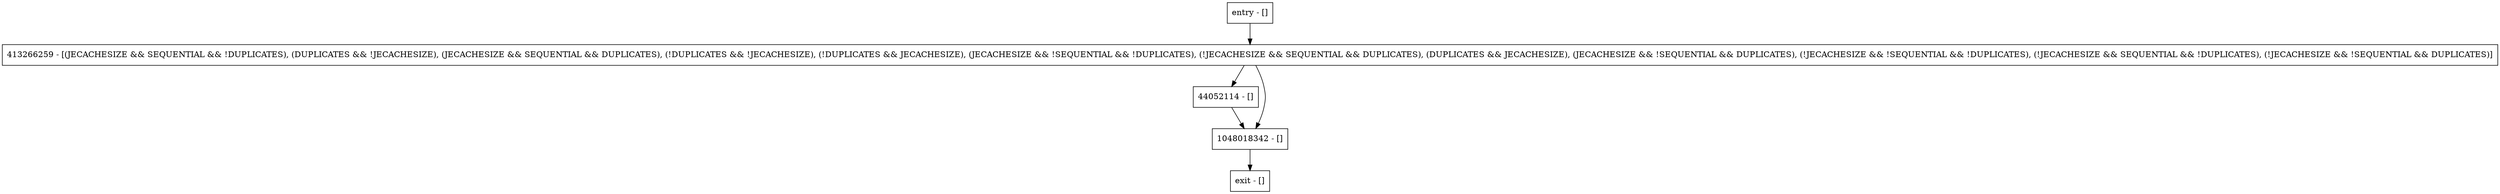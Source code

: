 digraph get3ByteInt {
node [shape=record];
entry [label="entry - []"];
exit [label="exit - []"];
413266259 [label="413266259 - [(JECACHESIZE && SEQUENTIAL && !DUPLICATES), (DUPLICATES && !JECACHESIZE), (JECACHESIZE && SEQUENTIAL && DUPLICATES), (!DUPLICATES && !JECACHESIZE), (!DUPLICATES && JECACHESIZE), (JECACHESIZE && !SEQUENTIAL && !DUPLICATES), (!JECACHESIZE && SEQUENTIAL && DUPLICATES), (DUPLICATES && JECACHESIZE), (JECACHESIZE && !SEQUENTIAL && DUPLICATES), (!JECACHESIZE && !SEQUENTIAL && !DUPLICATES), (!JECACHESIZE && SEQUENTIAL && !DUPLICATES), (!JECACHESIZE && !SEQUENTIAL && DUPLICATES)]"];
44052114 [label="44052114 - []"];
1048018342 [label="1048018342 - []"];
entry;
exit;
entry -> 413266259;
413266259 -> 44052114;
413266259 -> 1048018342;
44052114 -> 1048018342;
1048018342 -> exit;
}

